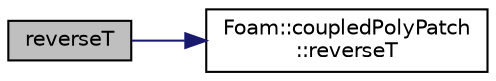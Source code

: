 digraph "reverseT"
{
  bgcolor="transparent";
  edge [fontname="Helvetica",fontsize="10",labelfontname="Helvetica",labelfontsize="10"];
  node [fontname="Helvetica",fontsize="10",shape=record];
  rankdir="LR";
  Node611 [label="reverseT",height=0.2,width=0.4,color="black", fillcolor="grey75", style="filled", fontcolor="black"];
  Node611 -> Node612 [color="midnightblue",fontsize="10",style="solid",fontname="Helvetica"];
  Node612 [label="Foam::coupledPolyPatch\l::reverseT",height=0.2,width=0.4,color="black",URL="$a28581.html#a3b6ef41753c72a78fb451b2a4327c899",tooltip="Return neighbour-cell transformation tensor. "];
}
